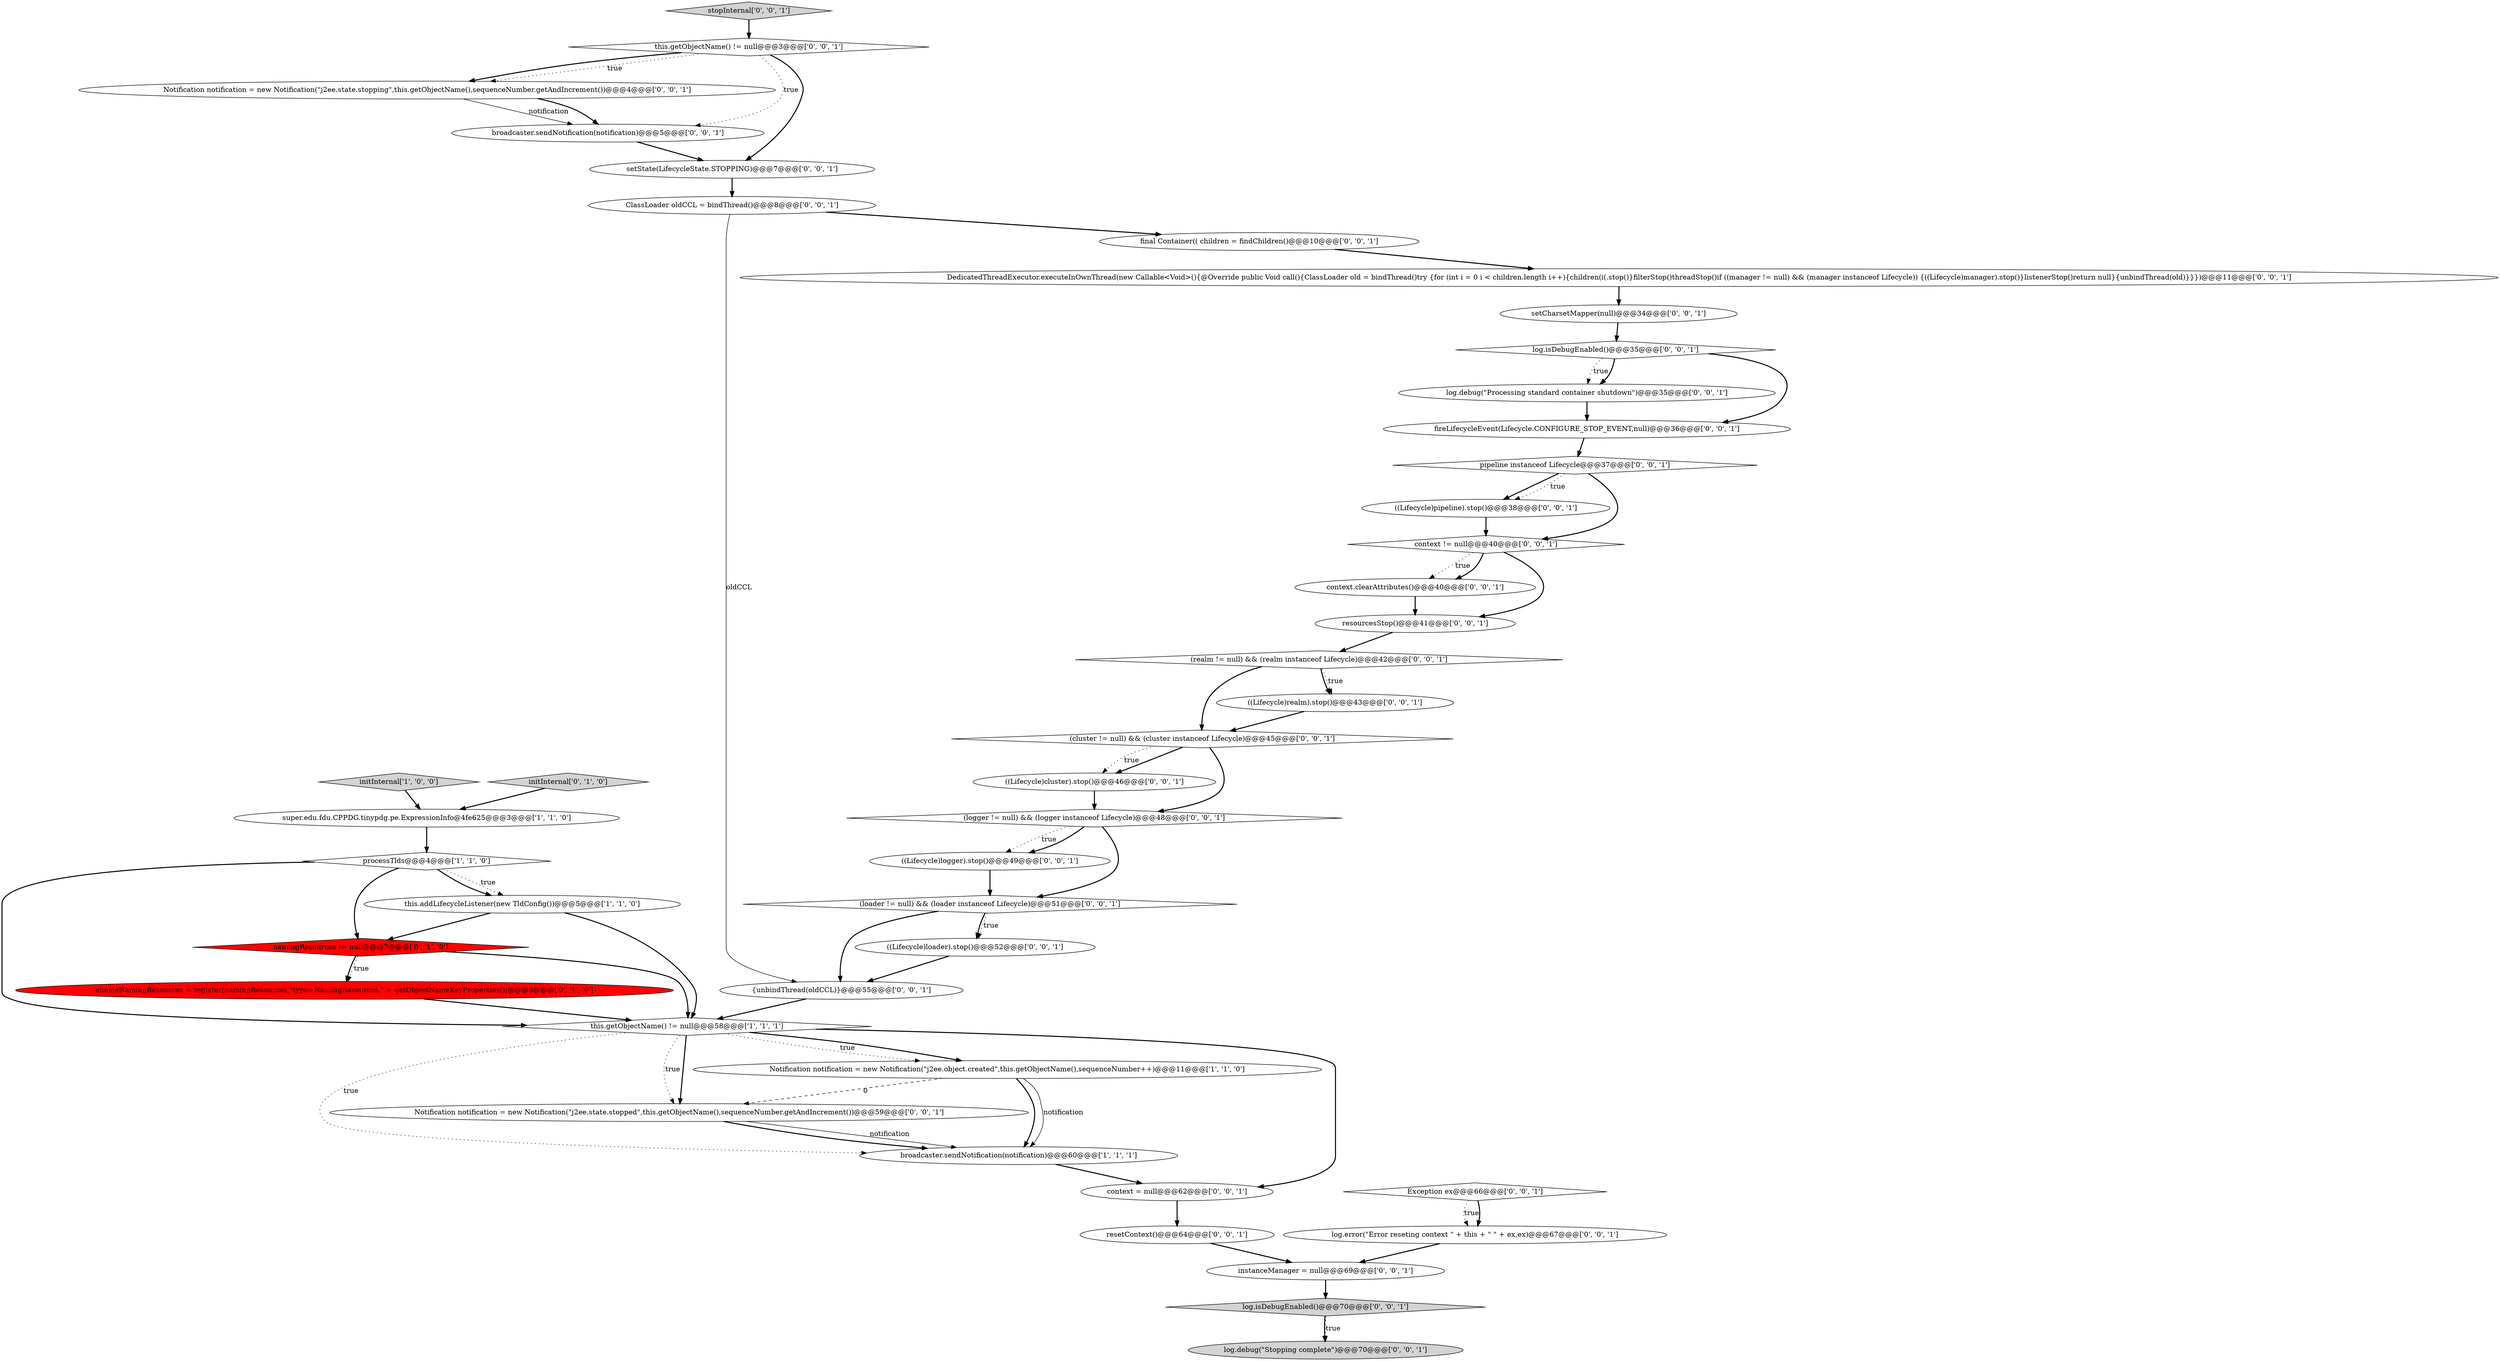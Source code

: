 digraph {
30 [style = filled, label = "log.debug(\"Stopping complete\")@@@70@@@['0', '0', '1']", fillcolor = lightgray, shape = ellipse image = "AAA0AAABBB3BBB"];
37 [style = filled, label = "log.isDebugEnabled()@@@70@@@['0', '0', '1']", fillcolor = lightgray, shape = diamond image = "AAA0AAABBB3BBB"];
24 [style = filled, label = "((Lifecycle)logger).stop()@@@49@@@['0', '0', '1']", fillcolor = white, shape = ellipse image = "AAA0AAABBB3BBB"];
31 [style = filled, label = "context.clearAttributes()@@@40@@@['0', '0', '1']", fillcolor = white, shape = ellipse image = "AAA0AAABBB3BBB"];
15 [style = filled, label = "(cluster != null) && (cluster instanceof Lifecycle)@@@45@@@['0', '0', '1']", fillcolor = white, shape = diamond image = "AAA0AAABBB3BBB"];
42 [style = filled, label = "((Lifecycle)cluster).stop()@@@46@@@['0', '0', '1']", fillcolor = white, shape = ellipse image = "AAA0AAABBB3BBB"];
21 [style = filled, label = "((Lifecycle)pipeline).stop()@@@38@@@['0', '0', '1']", fillcolor = white, shape = ellipse image = "AAA0AAABBB3BBB"];
40 [style = filled, label = "broadcaster.sendNotification(notification)@@@5@@@['0', '0', '1']", fillcolor = white, shape = ellipse image = "AAA0AAABBB3BBB"];
18 [style = filled, label = "DedicatedThreadExecutor.executeInOwnThread(new Callable<Void>(){@Override public Void call(){ClassLoader old = bindThread()try {for (int i = 0 i < children.length i++){children(i(.stop()}filterStop()threadStop()if ((manager != null) && (manager instanceof Lifecycle)) {((Lifecycle)manager).stop()}listenerStop()return null}{unbindThread(old)}}})@@@11@@@['0', '0', '1']", fillcolor = white, shape = ellipse image = "AAA0AAABBB3BBB"];
25 [style = filled, label = "pipeline instanceof Lifecycle@@@37@@@['0', '0', '1']", fillcolor = white, shape = diamond image = "AAA0AAABBB3BBB"];
36 [style = filled, label = "this.getObjectName() != null@@@3@@@['0', '0', '1']", fillcolor = white, shape = diamond image = "AAA0AAABBB3BBB"];
4 [style = filled, label = "super.edu.fdu.CPPDG.tinypdg.pe.ExpressionInfo@4fe625@@@3@@@['1', '1', '0']", fillcolor = white, shape = ellipse image = "AAA0AAABBB1BBB"];
19 [style = filled, label = "Notification notification = new Notification(\"j2ee.state.stopped\",this.getObjectName(),sequenceNumber.getAndIncrement())@@@59@@@['0', '0', '1']", fillcolor = white, shape = ellipse image = "AAA0AAABBB3BBB"];
26 [style = filled, label = "(realm != null) && (realm instanceof Lifecycle)@@@42@@@['0', '0', '1']", fillcolor = white, shape = diamond image = "AAA0AAABBB3BBB"];
32 [style = filled, label = "((Lifecycle)realm).stop()@@@43@@@['0', '0', '1']", fillcolor = white, shape = ellipse image = "AAA0AAABBB3BBB"];
22 [style = filled, label = "stopInternal['0', '0', '1']", fillcolor = lightgray, shape = diamond image = "AAA0AAABBB3BBB"];
12 [style = filled, label = "Exception ex@@@66@@@['0', '0', '1']", fillcolor = white, shape = diamond image = "AAA0AAABBB3BBB"];
38 [style = filled, label = "resetContext()@@@64@@@['0', '0', '1']", fillcolor = white, shape = ellipse image = "AAA0AAABBB3BBB"];
28 [style = filled, label = "context != null@@@40@@@['0', '0', '1']", fillcolor = white, shape = diamond image = "AAA0AAABBB3BBB"];
3 [style = filled, label = "broadcaster.sendNotification(notification)@@@60@@@['1', '1', '1']", fillcolor = white, shape = ellipse image = "AAA0AAABBB1BBB"];
27 [style = filled, label = "Notification notification = new Notification(\"j2ee.state.stopping\",this.getObjectName(),sequenceNumber.getAndIncrement())@@@4@@@['0', '0', '1']", fillcolor = white, shape = ellipse image = "AAA0AAABBB3BBB"];
17 [style = filled, label = "final Container(( children = findChildren()@@@10@@@['0', '0', '1']", fillcolor = white, shape = ellipse image = "AAA0AAABBB3BBB"];
13 [style = filled, label = "log.isDebugEnabled()@@@35@@@['0', '0', '1']", fillcolor = white, shape = diamond image = "AAA0AAABBB3BBB"];
16 [style = filled, label = "context = null@@@62@@@['0', '0', '1']", fillcolor = white, shape = ellipse image = "AAA0AAABBB3BBB"];
23 [style = filled, label = "resourcesStop()@@@41@@@['0', '0', '1']", fillcolor = white, shape = ellipse image = "AAA0AAABBB3BBB"];
14 [style = filled, label = "log.debug(\"Processing standard container shutdown\")@@@35@@@['0', '0', '1']", fillcolor = white, shape = ellipse image = "AAA0AAABBB3BBB"];
6 [style = filled, label = "Notification notification = new Notification(\"j2ee.object.created\",this.getObjectName(),sequenceNumber++)@@@11@@@['1', '1', '0']", fillcolor = white, shape = ellipse image = "AAA0AAABBB1BBB"];
7 [style = filled, label = "namingResources != null@@@7@@@['0', '1', '0']", fillcolor = red, shape = diamond image = "AAA1AAABBB2BBB"];
29 [style = filled, label = "(logger != null) && (logger instanceof Lifecycle)@@@48@@@['0', '0', '1']", fillcolor = white, shape = diamond image = "AAA0AAABBB3BBB"];
20 [style = filled, label = "{unbindThread(oldCCL)}@@@55@@@['0', '0', '1']", fillcolor = white, shape = ellipse image = "AAA0AAABBB3BBB"];
43 [style = filled, label = "setState(LifecycleState.STOPPING)@@@7@@@['0', '0', '1']", fillcolor = white, shape = ellipse image = "AAA0AAABBB3BBB"];
8 [style = filled, label = "initInternal['0', '1', '0']", fillcolor = lightgray, shape = diamond image = "AAA0AAABBB2BBB"];
34 [style = filled, label = "instanceManager = null@@@69@@@['0', '0', '1']", fillcolor = white, shape = ellipse image = "AAA0AAABBB3BBB"];
41 [style = filled, label = "fireLifecycleEvent(Lifecycle.CONFIGURE_STOP_EVENT,null)@@@36@@@['0', '0', '1']", fillcolor = white, shape = ellipse image = "AAA0AAABBB3BBB"];
10 [style = filled, label = "((Lifecycle)loader).stop()@@@52@@@['0', '0', '1']", fillcolor = white, shape = ellipse image = "AAA0AAABBB3BBB"];
1 [style = filled, label = "initInternal['1', '0', '0']", fillcolor = lightgray, shape = diamond image = "AAA0AAABBB1BBB"];
33 [style = filled, label = "log.error(\"Error reseting context \" + this + \" \" + ex,ex)@@@67@@@['0', '0', '1']", fillcolor = white, shape = ellipse image = "AAA0AAABBB3BBB"];
5 [style = filled, label = "this.addLifecycleListener(new TldConfig())@@@5@@@['1', '1', '0']", fillcolor = white, shape = ellipse image = "AAA0AAABBB1BBB"];
11 [style = filled, label = "setCharsetMapper(null)@@@34@@@['0', '0', '1']", fillcolor = white, shape = ellipse image = "AAA0AAABBB3BBB"];
0 [style = filled, label = "this.getObjectName() != null@@@58@@@['1', '1', '1']", fillcolor = white, shape = diamond image = "AAA0AAABBB1BBB"];
39 [style = filled, label = "ClassLoader oldCCL = bindThread()@@@8@@@['0', '0', '1']", fillcolor = white, shape = ellipse image = "AAA0AAABBB3BBB"];
35 [style = filled, label = "(loader != null) && (loader instanceof Lifecycle)@@@51@@@['0', '0', '1']", fillcolor = white, shape = diamond image = "AAA0AAABBB3BBB"];
2 [style = filled, label = "processTlds@@@4@@@['1', '1', '0']", fillcolor = white, shape = diamond image = "AAA0AAABBB1BBB"];
9 [style = filled, label = "onameNamingResoucres = register(namingResources,\"type=NamingResources,\" + getObjectNameKeyProperties())@@@8@@@['0', '1', '0']", fillcolor = red, shape = ellipse image = "AAA1AAABBB2BBB"];
36->43 [style = bold, label=""];
6->3 [style = bold, label=""];
0->16 [style = bold, label=""];
1->4 [style = bold, label=""];
28->31 [style = dotted, label="true"];
25->28 [style = bold, label=""];
10->20 [style = bold, label=""];
31->23 [style = bold, label=""];
36->27 [style = dotted, label="true"];
26->32 [style = bold, label=""];
9->0 [style = bold, label=""];
12->33 [style = dotted, label="true"];
0->6 [style = bold, label=""];
24->35 [style = bold, label=""];
35->20 [style = bold, label=""];
0->19 [style = bold, label=""];
29->24 [style = dotted, label="true"];
37->30 [style = bold, label=""];
35->10 [style = dotted, label="true"];
28->31 [style = bold, label=""];
0->19 [style = dotted, label="true"];
18->11 [style = bold, label=""];
20->0 [style = bold, label=""];
27->40 [style = solid, label="notification"];
23->26 [style = bold, label=""];
39->20 [style = solid, label="oldCCL"];
7->0 [style = bold, label=""];
4->2 [style = bold, label=""];
36->40 [style = dotted, label="true"];
7->9 [style = dotted, label="true"];
3->16 [style = bold, label=""];
0->6 [style = dotted, label="true"];
42->29 [style = bold, label=""];
37->30 [style = dotted, label="true"];
21->28 [style = bold, label=""];
15->42 [style = dotted, label="true"];
13->41 [style = bold, label=""];
7->9 [style = bold, label=""];
19->3 [style = solid, label="notification"];
6->3 [style = solid, label="notification"];
2->0 [style = bold, label=""];
36->27 [style = bold, label=""];
5->0 [style = bold, label=""];
15->42 [style = bold, label=""];
34->37 [style = bold, label=""];
39->17 [style = bold, label=""];
28->23 [style = bold, label=""];
26->32 [style = dotted, label="true"];
22->36 [style = bold, label=""];
11->13 [style = bold, label=""];
6->19 [style = dashed, label="0"];
26->15 [style = bold, label=""];
32->15 [style = bold, label=""];
38->34 [style = bold, label=""];
12->33 [style = bold, label=""];
5->7 [style = bold, label=""];
27->40 [style = bold, label=""];
35->10 [style = bold, label=""];
41->25 [style = bold, label=""];
29->35 [style = bold, label=""];
2->7 [style = bold, label=""];
8->4 [style = bold, label=""];
40->43 [style = bold, label=""];
2->5 [style = dotted, label="true"];
0->3 [style = dotted, label="true"];
29->24 [style = bold, label=""];
13->14 [style = dotted, label="true"];
43->39 [style = bold, label=""];
33->34 [style = bold, label=""];
13->14 [style = bold, label=""];
14->41 [style = bold, label=""];
19->3 [style = bold, label=""];
15->29 [style = bold, label=""];
17->18 [style = bold, label=""];
16->38 [style = bold, label=""];
25->21 [style = bold, label=""];
25->21 [style = dotted, label="true"];
2->5 [style = bold, label=""];
}
